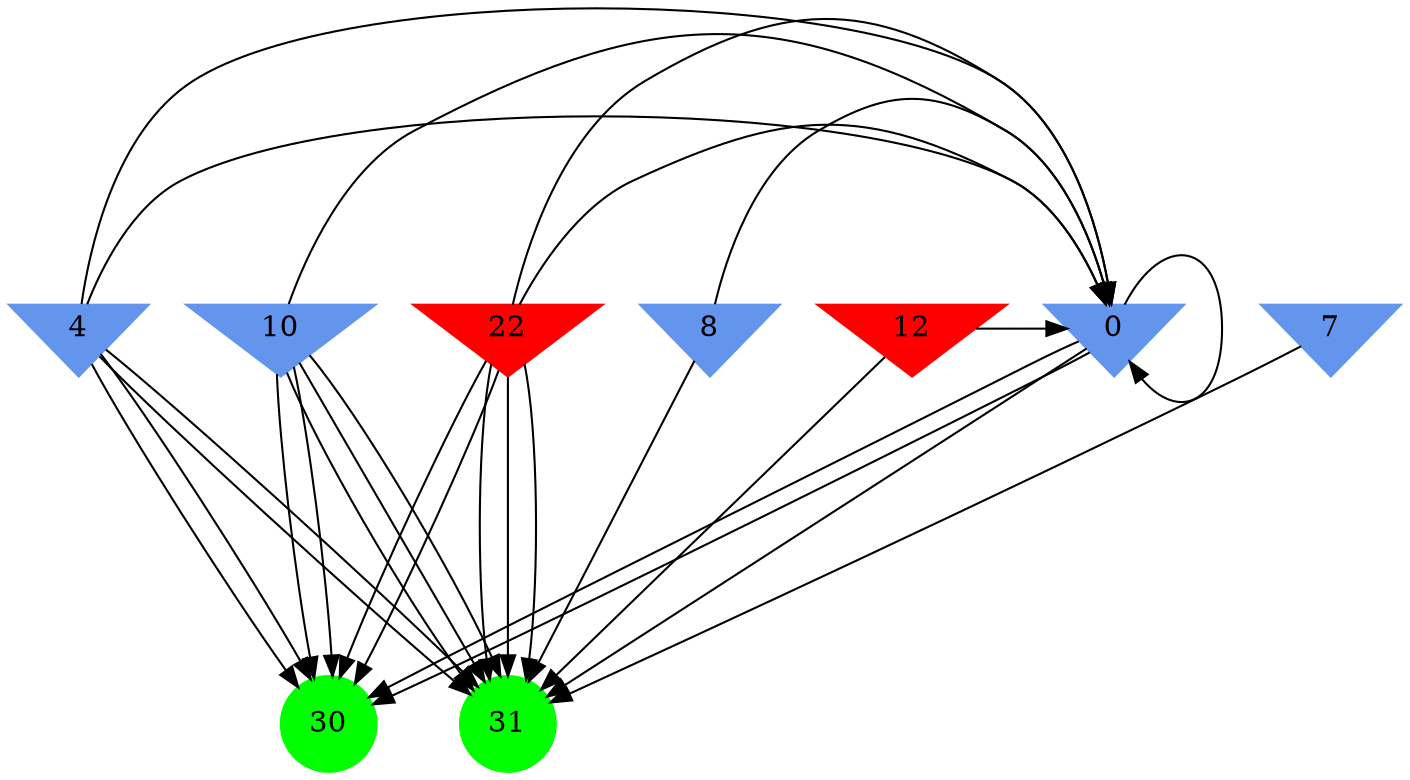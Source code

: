 digraph brain {
	ranksep=2.0;
	0 [shape=invtriangle,style=filled,color=cornflowerblue];
	4 [shape=invtriangle,style=filled,color=cornflowerblue];
	7 [shape=invtriangle,style=filled,color=cornflowerblue];
	8 [shape=invtriangle,style=filled,color=cornflowerblue];
	10 [shape=invtriangle,style=filled,color=cornflowerblue];
	12 [shape=invtriangle,style=filled,color=red];
	22 [shape=invtriangle,style=filled,color=red];
	30 [shape=circle,style=filled,color=green];
	31 [shape=circle,style=filled,color=green];
	0	->	31;
	0	->	0;
	0	->	30;
	0	->	30;
	22	->	31;
	22	->	0;
	22	->	30;
	22	->	30;
	4	->	31;
	4	->	0;
	4	->	30;
	4	->	30;
	10	->	31;
	10	->	0;
	10	->	30;
	10	->	30;
	8	->	31;
	8	->	0;
	22	->	31;
	22	->	0;
	4	->	31;
	4	->	0;
	12	->	31;
	12	->	0;
	7	->	31;
	22	->	31;
	10	->	31;
	10	->	31;
	{ rank=same; 0; 4; 7; 8; 10; 12; 22; }
	{ rank=same; }
	{ rank=same; 30; 31; }
}
